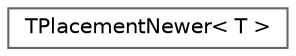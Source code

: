 digraph "Graphical Class Hierarchy"
{
 // INTERACTIVE_SVG=YES
 // LATEX_PDF_SIZE
  bgcolor="transparent";
  edge [fontname=Helvetica,fontsize=10,labelfontname=Helvetica,labelfontsize=10];
  node [fontname=Helvetica,fontsize=10,shape=box,height=0.2,width=0.4];
  rankdir="LR";
  Node0 [id="Node000000",label="TPlacementNewer\< T \>",height=0.2,width=0.4,color="grey40", fillcolor="white", style="filled",URL="$da/da0/structTPlacementNewer.html",tooltip=" "];
}
